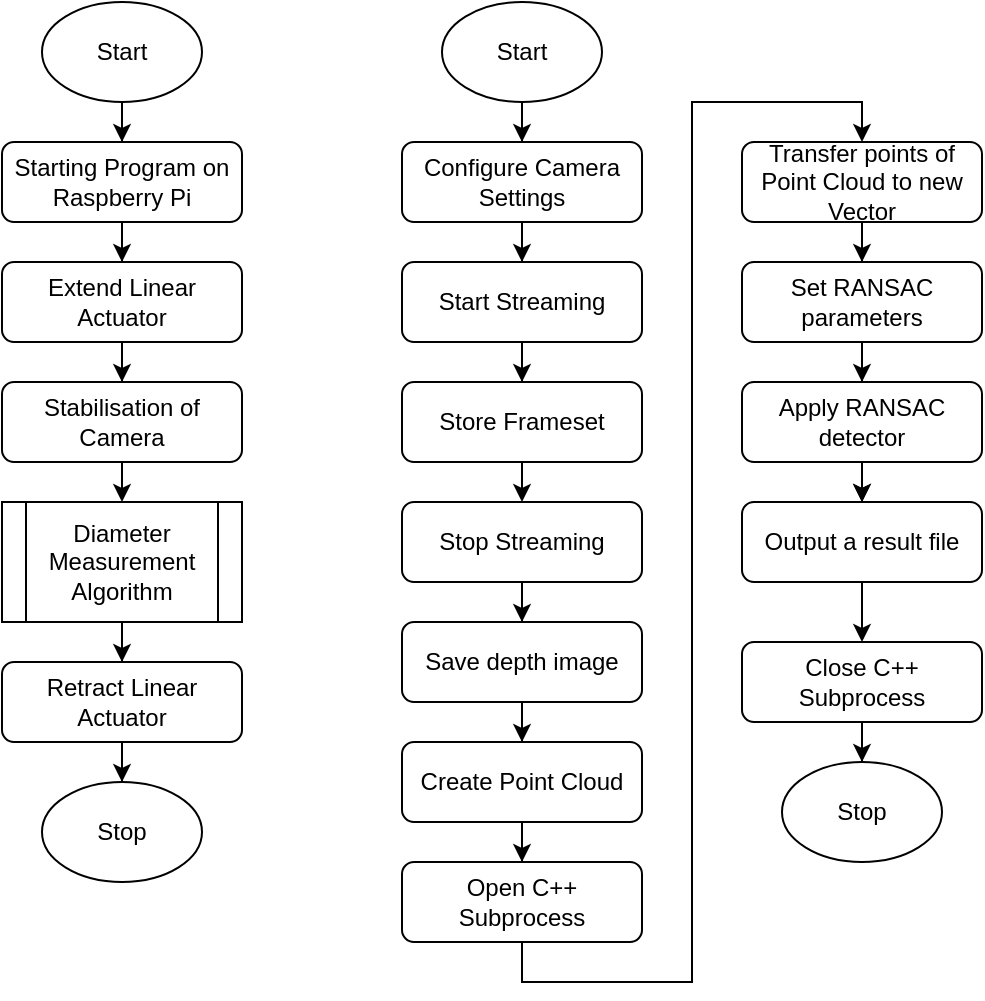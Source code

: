 <mxfile version="15.9.1" type="device"><diagram id="C5RBs43oDa-KdzZeNtuy" name="Page-1"><mxGraphModel dx="1038" dy="536" grid="1" gridSize="10" guides="1" tooltips="1" connect="1" arrows="1" fold="1" page="1" pageScale="1" pageWidth="827" pageHeight="1169" math="0" shadow="0"><root><mxCell id="WIyWlLk6GJQsqaUBKTNV-0"/><mxCell id="WIyWlLk6GJQsqaUBKTNV-1" parent="WIyWlLk6GJQsqaUBKTNV-0"/><mxCell id="HGbCiv5DgrPhP0pK5KhI-6" value="" style="edgeStyle=orthogonalEdgeStyle;rounded=0;orthogonalLoop=1;jettySize=auto;html=1;" parent="WIyWlLk6GJQsqaUBKTNV-1" source="WIyWlLk6GJQsqaUBKTNV-3" target="HGbCiv5DgrPhP0pK5KhI-5" edge="1"><mxGeometry relative="1" as="geometry"/></mxCell><mxCell id="WIyWlLk6GJQsqaUBKTNV-3" value="Starting Program on Raspberry Pi" style="rounded=1;whiteSpace=wrap;html=1;fontSize=12;glass=0;strokeWidth=1;shadow=0;" parent="WIyWlLk6GJQsqaUBKTNV-1" vertex="1"><mxGeometry x="40" y="100" width="120" height="40" as="geometry"/></mxCell><mxCell id="HGbCiv5DgrPhP0pK5KhI-4" value="" style="edgeStyle=orthogonalEdgeStyle;rounded=0;orthogonalLoop=1;jettySize=auto;html=1;" parent="WIyWlLk6GJQsqaUBKTNV-1" source="HGbCiv5DgrPhP0pK5KhI-0" target="WIyWlLk6GJQsqaUBKTNV-3" edge="1"><mxGeometry relative="1" as="geometry"/></mxCell><mxCell id="HGbCiv5DgrPhP0pK5KhI-0" value="Start" style="ellipse;whiteSpace=wrap;html=1;" parent="WIyWlLk6GJQsqaUBKTNV-1" vertex="1"><mxGeometry x="60" y="30" width="80" height="50" as="geometry"/></mxCell><mxCell id="HGbCiv5DgrPhP0pK5KhI-2" value="Stop" style="ellipse;whiteSpace=wrap;html=1;" parent="WIyWlLk6GJQsqaUBKTNV-1" vertex="1"><mxGeometry x="60" y="420" width="80" height="50" as="geometry"/></mxCell><mxCell id="HGbCiv5DgrPhP0pK5KhI-8" value="" style="edgeStyle=orthogonalEdgeStyle;rounded=0;orthogonalLoop=1;jettySize=auto;html=1;" parent="WIyWlLk6GJQsqaUBKTNV-1" source="HGbCiv5DgrPhP0pK5KhI-5" target="HGbCiv5DgrPhP0pK5KhI-7" edge="1"><mxGeometry relative="1" as="geometry"/></mxCell><mxCell id="HGbCiv5DgrPhP0pK5KhI-5" value="Extend Linear Actuator" style="rounded=1;whiteSpace=wrap;html=1;fontSize=12;glass=0;strokeWidth=1;shadow=0;" parent="WIyWlLk6GJQsqaUBKTNV-1" vertex="1"><mxGeometry x="40" y="160" width="120" height="40" as="geometry"/></mxCell><mxCell id="HGbCiv5DgrPhP0pK5KhI-10" value="" style="edgeStyle=orthogonalEdgeStyle;rounded=0;orthogonalLoop=1;jettySize=auto;html=1;" parent="WIyWlLk6GJQsqaUBKTNV-1" source="HGbCiv5DgrPhP0pK5KhI-7" edge="1"><mxGeometry relative="1" as="geometry"><mxPoint x="100" y="280" as="targetPoint"/></mxGeometry></mxCell><mxCell id="HGbCiv5DgrPhP0pK5KhI-7" value="Stabilisation of Camera" style="rounded=1;whiteSpace=wrap;html=1;fontSize=12;glass=0;strokeWidth=1;shadow=0;" parent="WIyWlLk6GJQsqaUBKTNV-1" vertex="1"><mxGeometry x="40" y="220" width="120" height="40" as="geometry"/></mxCell><mxCell id="HGbCiv5DgrPhP0pK5KhI-13" value="" style="edgeStyle=orthogonalEdgeStyle;rounded=0;orthogonalLoop=1;jettySize=auto;html=1;" parent="WIyWlLk6GJQsqaUBKTNV-1" source="HGbCiv5DgrPhP0pK5KhI-11" target="HGbCiv5DgrPhP0pK5KhI-12" edge="1"><mxGeometry relative="1" as="geometry"/></mxCell><mxCell id="HGbCiv5DgrPhP0pK5KhI-11" value="Diameter Measurement Algorithm" style="shape=process;whiteSpace=wrap;html=1;backgroundOutline=1;" parent="WIyWlLk6GJQsqaUBKTNV-1" vertex="1"><mxGeometry x="40" y="280" width="120" height="60" as="geometry"/></mxCell><mxCell id="HGbCiv5DgrPhP0pK5KhI-14" value="" style="edgeStyle=orthogonalEdgeStyle;rounded=0;orthogonalLoop=1;jettySize=auto;html=1;" parent="WIyWlLk6GJQsqaUBKTNV-1" source="HGbCiv5DgrPhP0pK5KhI-12" target="HGbCiv5DgrPhP0pK5KhI-2" edge="1"><mxGeometry relative="1" as="geometry"/></mxCell><mxCell id="HGbCiv5DgrPhP0pK5KhI-12" value="Retract Linear Actuator" style="rounded=1;whiteSpace=wrap;html=1;fontSize=12;glass=0;strokeWidth=1;shadow=0;" parent="WIyWlLk6GJQsqaUBKTNV-1" vertex="1"><mxGeometry x="40" y="360" width="120" height="40" as="geometry"/></mxCell><mxCell id="HGbCiv5DgrPhP0pK5KhI-29" value="" style="edgeStyle=orthogonalEdgeStyle;rounded=0;orthogonalLoop=1;jettySize=auto;html=1;" parent="WIyWlLk6GJQsqaUBKTNV-1" source="HGbCiv5DgrPhP0pK5KhI-30" target="HGbCiv5DgrPhP0pK5KhI-35" edge="1"><mxGeometry relative="1" as="geometry"/></mxCell><mxCell id="HGbCiv5DgrPhP0pK5KhI-30" value="Configure Camera Settings" style="rounded=1;whiteSpace=wrap;html=1;fontSize=12;glass=0;strokeWidth=1;shadow=0;" parent="WIyWlLk6GJQsqaUBKTNV-1" vertex="1"><mxGeometry x="240" y="100" width="120" height="40" as="geometry"/></mxCell><mxCell id="HGbCiv5DgrPhP0pK5KhI-31" value="" style="edgeStyle=orthogonalEdgeStyle;rounded=0;orthogonalLoop=1;jettySize=auto;html=1;" parent="WIyWlLk6GJQsqaUBKTNV-1" source="HGbCiv5DgrPhP0pK5KhI-32" target="HGbCiv5DgrPhP0pK5KhI-30" edge="1"><mxGeometry relative="1" as="geometry"/></mxCell><mxCell id="HGbCiv5DgrPhP0pK5KhI-32" value="Start" style="ellipse;whiteSpace=wrap;html=1;" parent="WIyWlLk6GJQsqaUBKTNV-1" vertex="1"><mxGeometry x="260" y="30" width="80" height="50" as="geometry"/></mxCell><mxCell id="HGbCiv5DgrPhP0pK5KhI-33" value="Stop" style="ellipse;whiteSpace=wrap;html=1;" parent="WIyWlLk6GJQsqaUBKTNV-1" vertex="1"><mxGeometry x="430" y="410" width="80" height="50" as="geometry"/></mxCell><mxCell id="HGbCiv5DgrPhP0pK5KhI-34" value="" style="edgeStyle=orthogonalEdgeStyle;rounded=0;orthogonalLoop=1;jettySize=auto;html=1;" parent="WIyWlLk6GJQsqaUBKTNV-1" source="HGbCiv5DgrPhP0pK5KhI-35" target="HGbCiv5DgrPhP0pK5KhI-37" edge="1"><mxGeometry relative="1" as="geometry"/></mxCell><mxCell id="HGbCiv5DgrPhP0pK5KhI-35" value="Start Streaming" style="rounded=1;whiteSpace=wrap;html=1;fontSize=12;glass=0;strokeWidth=1;shadow=0;" parent="WIyWlLk6GJQsqaUBKTNV-1" vertex="1"><mxGeometry x="240" y="160" width="120" height="40" as="geometry"/></mxCell><mxCell id="HGbCiv5DgrPhP0pK5KhI-36" value="" style="edgeStyle=orthogonalEdgeStyle;rounded=0;orthogonalLoop=1;jettySize=auto;html=1;" parent="WIyWlLk6GJQsqaUBKTNV-1" source="HGbCiv5DgrPhP0pK5KhI-37" edge="1"><mxGeometry relative="1" as="geometry"><mxPoint x="300" y="280" as="targetPoint"/></mxGeometry></mxCell><mxCell id="HGbCiv5DgrPhP0pK5KhI-37" value="Store Frameset" style="rounded=1;whiteSpace=wrap;html=1;fontSize=12;glass=0;strokeWidth=1;shadow=0;" parent="WIyWlLk6GJQsqaUBKTNV-1" vertex="1"><mxGeometry x="240" y="220" width="120" height="40" as="geometry"/></mxCell><mxCell id="HGbCiv5DgrPhP0pK5KhI-46" value="" style="edgeStyle=orthogonalEdgeStyle;rounded=0;orthogonalLoop=1;jettySize=auto;html=1;" parent="WIyWlLk6GJQsqaUBKTNV-1" source="HGbCiv5DgrPhP0pK5KhI-42" target="HGbCiv5DgrPhP0pK5KhI-45" edge="1"><mxGeometry relative="1" as="geometry"/></mxCell><mxCell id="HGbCiv5DgrPhP0pK5KhI-42" value="Stop Streaming" style="rounded=1;whiteSpace=wrap;html=1;fontSize=12;glass=0;strokeWidth=1;shadow=0;" parent="WIyWlLk6GJQsqaUBKTNV-1" vertex="1"><mxGeometry x="240" y="280" width="120" height="40" as="geometry"/></mxCell><mxCell id="HGbCiv5DgrPhP0pK5KhI-48" value="" style="edgeStyle=orthogonalEdgeStyle;rounded=0;orthogonalLoop=1;jettySize=auto;html=1;" parent="WIyWlLk6GJQsqaUBKTNV-1" source="HGbCiv5DgrPhP0pK5KhI-45" target="HGbCiv5DgrPhP0pK5KhI-47" edge="1"><mxGeometry relative="1" as="geometry"/></mxCell><mxCell id="HGbCiv5DgrPhP0pK5KhI-45" value="Save depth image" style="rounded=1;whiteSpace=wrap;html=1;fontSize=12;glass=0;strokeWidth=1;shadow=0;" parent="WIyWlLk6GJQsqaUBKTNV-1" vertex="1"><mxGeometry x="240" y="340" width="120" height="40" as="geometry"/></mxCell><mxCell id="RQ8RpkWDpWH8gu0QRp6a-1" value="" style="edgeStyle=orthogonalEdgeStyle;rounded=0;orthogonalLoop=1;jettySize=auto;html=1;" edge="1" parent="WIyWlLk6GJQsqaUBKTNV-1" source="HGbCiv5DgrPhP0pK5KhI-47" target="RQ8RpkWDpWH8gu0QRp6a-0"><mxGeometry relative="1" as="geometry"/></mxCell><mxCell id="HGbCiv5DgrPhP0pK5KhI-47" value="Create Point Cloud" style="rounded=1;whiteSpace=wrap;html=1;fontSize=12;glass=0;strokeWidth=1;shadow=0;" parent="WIyWlLk6GJQsqaUBKTNV-1" vertex="1"><mxGeometry x="240" y="400" width="120" height="40" as="geometry"/></mxCell><mxCell id="H77nzAkL1UNY__9D7UvB-16" value="" style="edgeStyle=orthogonalEdgeStyle;rounded=0;orthogonalLoop=1;jettySize=auto;html=1;" parent="WIyWlLk6GJQsqaUBKTNV-1" source="H77nzAkL1UNY__9D7UvB-0" target="H77nzAkL1UNY__9D7UvB-8" edge="1"><mxGeometry relative="1" as="geometry"/></mxCell><mxCell id="H77nzAkL1UNY__9D7UvB-17" value="" style="edgeStyle=orthogonalEdgeStyle;rounded=0;orthogonalLoop=1;jettySize=auto;html=1;entryX=0.5;entryY=0;entryDx=0;entryDy=0;" parent="WIyWlLk6GJQsqaUBKTNV-1" source="H77nzAkL1UNY__9D7UvB-0" target="H77nzAkL1UNY__9D7UvB-7" edge="1"><mxGeometry relative="1" as="geometry"/></mxCell><mxCell id="H77nzAkL1UNY__9D7UvB-0" value="Set RANSAC parameters" style="rounded=1;whiteSpace=wrap;html=1;fontSize=12;glass=0;strokeWidth=1;shadow=0;" parent="WIyWlLk6GJQsqaUBKTNV-1" vertex="1"><mxGeometry x="410" y="160" width="120" height="40" as="geometry"/></mxCell><mxCell id="H77nzAkL1UNY__9D7UvB-6" value="" style="edgeStyle=orthogonalEdgeStyle;rounded=0;orthogonalLoop=1;jettySize=auto;html=1;" parent="WIyWlLk6GJQsqaUBKTNV-1" source="H77nzAkL1UNY__9D7UvB-4" target="H77nzAkL1UNY__9D7UvB-0" edge="1"><mxGeometry relative="1" as="geometry"/></mxCell><mxCell id="H77nzAkL1UNY__9D7UvB-4" value="Transfer points of Point Cloud to new Vector" style="rounded=1;whiteSpace=wrap;html=1;fontSize=12;glass=0;strokeWidth=1;shadow=0;" parent="WIyWlLk6GJQsqaUBKTNV-1" vertex="1"><mxGeometry x="410" y="100" width="120" height="40" as="geometry"/></mxCell><mxCell id="H77nzAkL1UNY__9D7UvB-12" value="" style="edgeStyle=orthogonalEdgeStyle;rounded=0;orthogonalLoop=1;jettySize=auto;html=1;" parent="WIyWlLk6GJQsqaUBKTNV-1" source="H77nzAkL1UNY__9D7UvB-7" target="H77nzAkL1UNY__9D7UvB-8" edge="1"><mxGeometry relative="1" as="geometry"/></mxCell><mxCell id="H77nzAkL1UNY__9D7UvB-7" value="Apply RANSAC detector" style="rounded=1;whiteSpace=wrap;html=1;fontSize=12;glass=0;strokeWidth=1;shadow=0;" parent="WIyWlLk6GJQsqaUBKTNV-1" vertex="1"><mxGeometry x="410" y="220" width="120" height="40" as="geometry"/></mxCell><mxCell id="H77nzAkL1UNY__9D7UvB-10" value="" style="edgeStyle=orthogonalEdgeStyle;rounded=0;orthogonalLoop=1;jettySize=auto;html=1;" parent="WIyWlLk6GJQsqaUBKTNV-1" source="H77nzAkL1UNY__9D7UvB-8" edge="1"><mxGeometry relative="1" as="geometry"><mxPoint x="470" y="350" as="targetPoint"/></mxGeometry></mxCell><mxCell id="H77nzAkL1UNY__9D7UvB-8" value="Output a result file" style="rounded=1;whiteSpace=wrap;html=1;fontSize=12;glass=0;strokeWidth=1;shadow=0;" parent="WIyWlLk6GJQsqaUBKTNV-1" vertex="1"><mxGeometry x="410" y="280" width="120" height="40" as="geometry"/></mxCell><mxCell id="RQ8RpkWDpWH8gu0QRp6a-7" style="edgeStyle=orthogonalEdgeStyle;rounded=0;orthogonalLoop=1;jettySize=auto;html=1;exitX=0.5;exitY=1;exitDx=0;exitDy=0;entryX=0.5;entryY=0;entryDx=0;entryDy=0;" edge="1" parent="WIyWlLk6GJQsqaUBKTNV-1" source="RQ8RpkWDpWH8gu0QRp6a-0" target="H77nzAkL1UNY__9D7UvB-4"><mxGeometry relative="1" as="geometry"/></mxCell><mxCell id="RQ8RpkWDpWH8gu0QRp6a-0" value="Open C++ Subprocess" style="rounded=1;whiteSpace=wrap;html=1;fontSize=12;glass=0;strokeWidth=1;shadow=0;" vertex="1" parent="WIyWlLk6GJQsqaUBKTNV-1"><mxGeometry x="240" y="460" width="120" height="40" as="geometry"/></mxCell><mxCell id="RQ8RpkWDpWH8gu0QRp6a-5" value="" style="edgeStyle=orthogonalEdgeStyle;rounded=0;orthogonalLoop=1;jettySize=auto;html=1;" edge="1" parent="WIyWlLk6GJQsqaUBKTNV-1" source="RQ8RpkWDpWH8gu0QRp6a-3" target="HGbCiv5DgrPhP0pK5KhI-33"><mxGeometry relative="1" as="geometry"/></mxCell><mxCell id="RQ8RpkWDpWH8gu0QRp6a-3" value="Close C++ Subprocess" style="rounded=1;whiteSpace=wrap;html=1;fontSize=12;glass=0;strokeWidth=1;shadow=0;" vertex="1" parent="WIyWlLk6GJQsqaUBKTNV-1"><mxGeometry x="410" y="350" width="120" height="40" as="geometry"/></mxCell></root></mxGraphModel></diagram></mxfile>